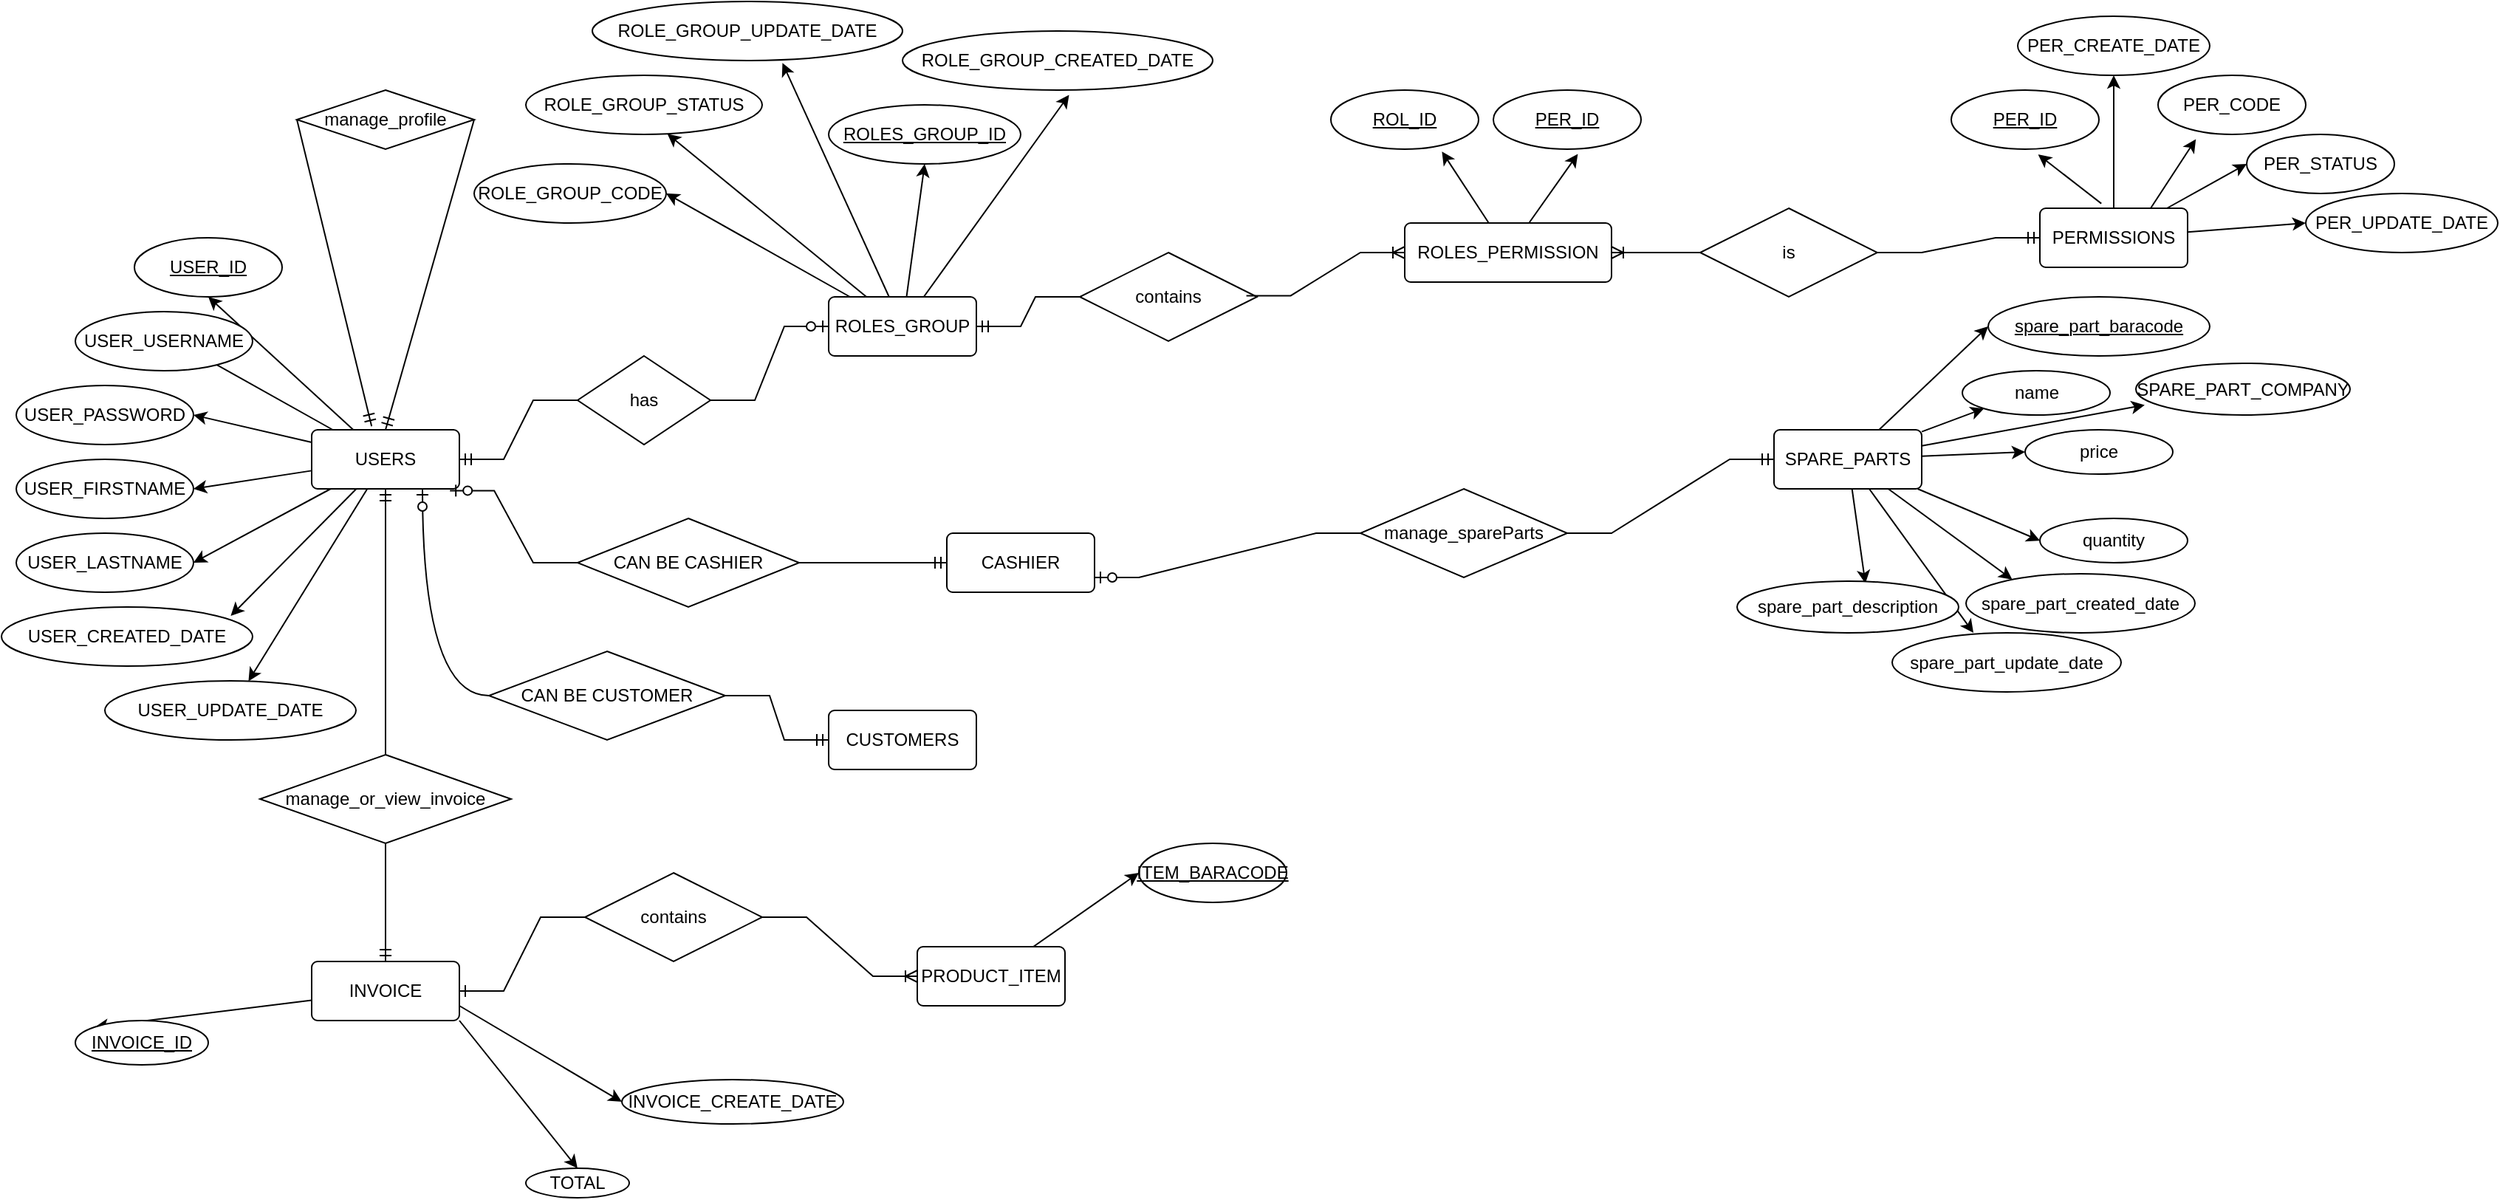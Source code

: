 <mxfile version="16.5.1" type="device"><diagram id="R2lEEEUBdFMjLlhIrx00" name="Page-1"><mxGraphModel dx="2143" dy="1911" grid="1" gridSize="10" guides="1" tooltips="1" connect="1" arrows="1" fold="1" page="1" pageScale="1" pageWidth="850" pageHeight="1100" math="0" shadow="0" extFonts="Permanent Marker^https://fonts.googleapis.com/css?family=Permanent+Marker"><root><mxCell id="0"/><mxCell id="1" parent="0"/><mxCell id="tmvhYx1YZuwU9j_WkLw_-8" value="USER_ID" style="ellipse;whiteSpace=wrap;html=1;align=center;fontStyle=4;" vertex="1" parent="1"><mxGeometry x="-80" y="100" width="100" height="40" as="geometry"/></mxCell><mxCell id="tmvhYx1YZuwU9j_WkLw_-16" style="edgeStyle=none;rounded=0;orthogonalLoop=1;jettySize=auto;html=1;entryX=0.5;entryY=1;entryDx=0;entryDy=0;" edge="1" parent="1" source="tmvhYx1YZuwU9j_WkLw_-9" target="tmvhYx1YZuwU9j_WkLw_-8"><mxGeometry relative="1" as="geometry"/></mxCell><mxCell id="tmvhYx1YZuwU9j_WkLw_-17" style="edgeStyle=none;rounded=0;orthogonalLoop=1;jettySize=auto;html=1;entryX=1;entryY=0.5;entryDx=0;entryDy=0;" edge="1" parent="1" source="tmvhYx1YZuwU9j_WkLw_-9" target="tmvhYx1YZuwU9j_WkLw_-10"><mxGeometry relative="1" as="geometry"/></mxCell><mxCell id="tmvhYx1YZuwU9j_WkLw_-18" style="edgeStyle=none;rounded=0;orthogonalLoop=1;jettySize=auto;html=1;entryX=0.304;entryY=0.07;entryDx=0;entryDy=0;entryPerimeter=0;" edge="1" parent="1" source="tmvhYx1YZuwU9j_WkLw_-9" target="tmvhYx1YZuwU9j_WkLw_-15"><mxGeometry relative="1" as="geometry"/></mxCell><mxCell id="tmvhYx1YZuwU9j_WkLw_-89" style="edgeStyle=none;rounded=0;orthogonalLoop=1;jettySize=auto;html=1;entryX=1;entryY=0.5;entryDx=0;entryDy=0;" edge="1" parent="1" source="tmvhYx1YZuwU9j_WkLw_-9" target="tmvhYx1YZuwU9j_WkLw_-88"><mxGeometry relative="1" as="geometry"/></mxCell><mxCell id="tmvhYx1YZuwU9j_WkLw_-91" style="edgeStyle=none;rounded=0;orthogonalLoop=1;jettySize=auto;html=1;entryX=1;entryY=0.5;entryDx=0;entryDy=0;" edge="1" parent="1" source="tmvhYx1YZuwU9j_WkLw_-9" target="tmvhYx1YZuwU9j_WkLw_-90"><mxGeometry relative="1" as="geometry"/></mxCell><mxCell id="tmvhYx1YZuwU9j_WkLw_-94" style="edgeStyle=none;rounded=0;orthogonalLoop=1;jettySize=auto;html=1;entryX=0.913;entryY=0.15;entryDx=0;entryDy=0;entryPerimeter=0;" edge="1" parent="1" source="tmvhYx1YZuwU9j_WkLw_-9" target="tmvhYx1YZuwU9j_WkLw_-92"><mxGeometry relative="1" as="geometry"/></mxCell><mxCell id="tmvhYx1YZuwU9j_WkLw_-96" style="edgeStyle=none;rounded=0;orthogonalLoop=1;jettySize=auto;html=1;" edge="1" parent="1" source="tmvhYx1YZuwU9j_WkLw_-9" target="tmvhYx1YZuwU9j_WkLw_-95"><mxGeometry relative="1" as="geometry"/></mxCell><mxCell id="tmvhYx1YZuwU9j_WkLw_-9" value="USERS" style="rounded=1;arcSize=10;whiteSpace=wrap;html=1;align=center;" vertex="1" parent="1"><mxGeometry x="40" y="230" width="100" height="40" as="geometry"/></mxCell><mxCell id="tmvhYx1YZuwU9j_WkLw_-10" value="USER_PASSWORD" style="ellipse;whiteSpace=wrap;html=1;align=center;" vertex="1" parent="1"><mxGeometry x="-160" y="200" width="120" height="40" as="geometry"/></mxCell><mxCell id="tmvhYx1YZuwU9j_WkLw_-15" value="USER_USERNAME" style="ellipse;whiteSpace=wrap;html=1;align=center;" vertex="1" parent="1"><mxGeometry x="-120" y="150" width="120" height="40" as="geometry"/></mxCell><mxCell id="tmvhYx1YZuwU9j_WkLw_-41" value="" style="edgeStyle=entityRelationEdgeStyle;fontSize=12;html=1;endArrow=ERmandOne;rounded=0;entryX=1;entryY=0.5;entryDx=0;entryDy=0;exitX=0;exitY=0.5;exitDx=0;exitDy=0;" edge="1" parent="1" source="tmvhYx1YZuwU9j_WkLw_-43" target="tmvhYx1YZuwU9j_WkLw_-9"><mxGeometry width="100" height="100" relative="1" as="geometry"><mxPoint x="280" y="210" as="sourcePoint"/><mxPoint x="160" y="260" as="targetPoint"/></mxGeometry></mxCell><mxCell id="tmvhYx1YZuwU9j_WkLw_-76" style="edgeStyle=none;rounded=0;orthogonalLoop=1;jettySize=auto;html=1;entryX=0.5;entryY=1;entryDx=0;entryDy=0;" edge="1" parent="1" source="tmvhYx1YZuwU9j_WkLw_-42" target="tmvhYx1YZuwU9j_WkLw_-75"><mxGeometry relative="1" as="geometry"/></mxCell><mxCell id="tmvhYx1YZuwU9j_WkLw_-81" style="edgeStyle=none;rounded=0;orthogonalLoop=1;jettySize=auto;html=1;entryX=1;entryY=0.5;entryDx=0;entryDy=0;" edge="1" parent="1" source="tmvhYx1YZuwU9j_WkLw_-42" target="tmvhYx1YZuwU9j_WkLw_-78"><mxGeometry relative="1" as="geometry"/></mxCell><mxCell id="tmvhYx1YZuwU9j_WkLw_-83" style="edgeStyle=none;rounded=0;orthogonalLoop=1;jettySize=auto;html=1;entryX=0.537;entryY=1.08;entryDx=0;entryDy=0;entryPerimeter=0;" edge="1" parent="1" source="tmvhYx1YZuwU9j_WkLw_-42" target="tmvhYx1YZuwU9j_WkLw_-82"><mxGeometry relative="1" as="geometry"/></mxCell><mxCell id="tmvhYx1YZuwU9j_WkLw_-85" style="edgeStyle=none;rounded=0;orthogonalLoop=1;jettySize=auto;html=1;entryX=0.613;entryY=1.04;entryDx=0;entryDy=0;entryPerimeter=0;" edge="1" parent="1" source="tmvhYx1YZuwU9j_WkLw_-42" target="tmvhYx1YZuwU9j_WkLw_-84"><mxGeometry relative="1" as="geometry"/></mxCell><mxCell id="tmvhYx1YZuwU9j_WkLw_-86" style="edgeStyle=none;rounded=0;orthogonalLoop=1;jettySize=auto;html=1;entryX=0.599;entryY=0.99;entryDx=0;entryDy=0;entryPerimeter=0;" edge="1" parent="1" source="tmvhYx1YZuwU9j_WkLw_-42" target="tmvhYx1YZuwU9j_WkLw_-79"><mxGeometry relative="1" as="geometry"/></mxCell><mxCell id="tmvhYx1YZuwU9j_WkLw_-42" value="ROLES_GROUP" style="rounded=1;arcSize=10;whiteSpace=wrap;html=1;align=center;" vertex="1" parent="1"><mxGeometry x="390" y="140" width="100" height="40" as="geometry"/></mxCell><mxCell id="tmvhYx1YZuwU9j_WkLw_-43" value="has" style="shape=rhombus;perimeter=rhombusPerimeter;whiteSpace=wrap;html=1;align=center;" vertex="1" parent="1"><mxGeometry x="220" y="180" width="90" height="60" as="geometry"/></mxCell><mxCell id="tmvhYx1YZuwU9j_WkLw_-46" value="is" style="shape=rhombus;perimeter=rhombusPerimeter;whiteSpace=wrap;html=1;align=center;" vertex="1" parent="1"><mxGeometry x="980" y="80" width="120" height="60" as="geometry"/></mxCell><mxCell id="tmvhYx1YZuwU9j_WkLw_-73" style="edgeStyle=none;rounded=0;orthogonalLoop=1;jettySize=auto;html=1;entryX=0.572;entryY=1.08;entryDx=0;entryDy=0;entryPerimeter=0;" edge="1" parent="1" source="tmvhYx1YZuwU9j_WkLw_-47" target="tmvhYx1YZuwU9j_WkLw_-71"><mxGeometry relative="1" as="geometry"/></mxCell><mxCell id="tmvhYx1YZuwU9j_WkLw_-74" style="edgeStyle=none;rounded=0;orthogonalLoop=1;jettySize=auto;html=1;entryX=0.752;entryY=1.04;entryDx=0;entryDy=0;entryPerimeter=0;" edge="1" parent="1" source="tmvhYx1YZuwU9j_WkLw_-47" target="tmvhYx1YZuwU9j_WkLw_-72"><mxGeometry relative="1" as="geometry"/></mxCell><mxCell id="tmvhYx1YZuwU9j_WkLw_-47" value="ROLES_PERMISSION" style="rounded=1;arcSize=10;whiteSpace=wrap;html=1;align=center;" vertex="1" parent="1"><mxGeometry x="780" y="90" width="140" height="40" as="geometry"/></mxCell><mxCell id="tmvhYx1YZuwU9j_WkLw_-48" value="contains" style="shape=rhombus;perimeter=rhombusPerimeter;whiteSpace=wrap;html=1;align=center;" vertex="1" parent="1"><mxGeometry x="560" y="110" width="120" height="60" as="geometry"/></mxCell><mxCell id="tmvhYx1YZuwU9j_WkLw_-50" value="" style="edgeStyle=entityRelationEdgeStyle;fontSize=12;html=1;endArrow=ERmandOne;rounded=0;exitX=0;exitY=0.5;exitDx=0;exitDy=0;entryX=1;entryY=0.5;entryDx=0;entryDy=0;" edge="1" parent="1" source="tmvhYx1YZuwU9j_WkLw_-48" target="tmvhYx1YZuwU9j_WkLw_-42"><mxGeometry width="100" height="100" relative="1" as="geometry"><mxPoint x="425" y="260" as="sourcePoint"/><mxPoint x="525" y="160" as="targetPoint"/></mxGeometry></mxCell><mxCell id="tmvhYx1YZuwU9j_WkLw_-51" value="" style="edgeStyle=entityRelationEdgeStyle;fontSize=12;html=1;endArrow=ERoneToMany;rounded=0;entryX=0;entryY=0.5;entryDx=0;entryDy=0;exitX=0.94;exitY=0.487;exitDx=0;exitDy=0;exitPerimeter=0;" edge="1" parent="1" source="tmvhYx1YZuwU9j_WkLw_-48" target="tmvhYx1YZuwU9j_WkLw_-47"><mxGeometry width="100" height="100" relative="1" as="geometry"><mxPoint x="620" y="360" as="sourcePoint"/><mxPoint x="720" y="260" as="targetPoint"/></mxGeometry></mxCell><mxCell id="tmvhYx1YZuwU9j_WkLw_-52" style="edgeStyle=none;rounded=0;orthogonalLoop=1;jettySize=auto;html=1;exitX=1;exitY=1;exitDx=0;exitDy=0;" edge="1" parent="1" source="tmvhYx1YZuwU9j_WkLw_-48" target="tmvhYx1YZuwU9j_WkLw_-48"><mxGeometry relative="1" as="geometry"/></mxCell><mxCell id="tmvhYx1YZuwU9j_WkLw_-61" style="edgeStyle=none;rounded=0;orthogonalLoop=1;jettySize=auto;html=1;entryX=0.256;entryY=1.08;entryDx=0;entryDy=0;entryPerimeter=0;exitX=0.75;exitY=0;exitDx=0;exitDy=0;" edge="1" parent="1" source="tmvhYx1YZuwU9j_WkLw_-53" target="tmvhYx1YZuwU9j_WkLw_-59"><mxGeometry relative="1" as="geometry"/></mxCell><mxCell id="tmvhYx1YZuwU9j_WkLw_-62" style="edgeStyle=none;rounded=0;orthogonalLoop=1;jettySize=auto;html=1;entryX=0.588;entryY=1.09;entryDx=0;entryDy=0;entryPerimeter=0;exitX=0.416;exitY=-0.08;exitDx=0;exitDy=0;exitPerimeter=0;" edge="1" parent="1" source="tmvhYx1YZuwU9j_WkLw_-53" target="tmvhYx1YZuwU9j_WkLw_-58"><mxGeometry relative="1" as="geometry"/></mxCell><mxCell id="tmvhYx1YZuwU9j_WkLw_-66" style="edgeStyle=orthogonalEdgeStyle;rounded=0;orthogonalLoop=1;jettySize=auto;html=1;entryX=0.5;entryY=1;entryDx=0;entryDy=0;" edge="1" parent="1" source="tmvhYx1YZuwU9j_WkLw_-53" target="tmvhYx1YZuwU9j_WkLw_-63"><mxGeometry relative="1" as="geometry"/></mxCell><mxCell id="tmvhYx1YZuwU9j_WkLw_-68" style="edgeStyle=none;rounded=0;orthogonalLoop=1;jettySize=auto;html=1;entryX=0;entryY=0.5;entryDx=0;entryDy=0;" edge="1" parent="1" source="tmvhYx1YZuwU9j_WkLw_-53" target="tmvhYx1YZuwU9j_WkLw_-67"><mxGeometry relative="1" as="geometry"/></mxCell><mxCell id="tmvhYx1YZuwU9j_WkLw_-70" style="edgeStyle=none;rounded=0;orthogonalLoop=1;jettySize=auto;html=1;entryX=0;entryY=0.5;entryDx=0;entryDy=0;" edge="1" parent="1" source="tmvhYx1YZuwU9j_WkLw_-53" target="tmvhYx1YZuwU9j_WkLw_-69"><mxGeometry relative="1" as="geometry"/></mxCell><mxCell id="tmvhYx1YZuwU9j_WkLw_-53" value="PERMISSIONS" style="rounded=1;arcSize=10;whiteSpace=wrap;html=1;align=center;" vertex="1" parent="1"><mxGeometry x="1210" y="80" width="100" height="40" as="geometry"/></mxCell><mxCell id="tmvhYx1YZuwU9j_WkLw_-54" value="" style="edgeStyle=entityRelationEdgeStyle;fontSize=12;html=1;endArrow=ERoneToMany;rounded=0;entryX=1;entryY=0.5;entryDx=0;entryDy=0;exitX=0;exitY=0.5;exitDx=0;exitDy=0;" edge="1" parent="1" source="tmvhYx1YZuwU9j_WkLw_-46" target="tmvhYx1YZuwU9j_WkLw_-47"><mxGeometry width="100" height="100" relative="1" as="geometry"><mxPoint x="860" y="219.22" as="sourcePoint"/><mxPoint x="967.2" y="190" as="targetPoint"/></mxGeometry></mxCell><mxCell id="tmvhYx1YZuwU9j_WkLw_-56" value="" style="edgeStyle=entityRelationEdgeStyle;fontSize=12;html=1;endArrow=ERmandOne;rounded=0;entryX=0;entryY=0.5;entryDx=0;entryDy=0;" edge="1" parent="1" source="tmvhYx1YZuwU9j_WkLw_-46" target="tmvhYx1YZuwU9j_WkLw_-53"><mxGeometry width="100" height="100" relative="1" as="geometry"><mxPoint x="1080" y="230" as="sourcePoint"/><mxPoint x="1010" y="250" as="targetPoint"/></mxGeometry></mxCell><mxCell id="tmvhYx1YZuwU9j_WkLw_-58" value="PER_ID" style="ellipse;whiteSpace=wrap;html=1;align=center;fontStyle=4;" vertex="1" parent="1"><mxGeometry x="1150" width="100" height="40" as="geometry"/></mxCell><mxCell id="tmvhYx1YZuwU9j_WkLw_-59" value="PER_CODE" style="ellipse;whiteSpace=wrap;html=1;align=center;" vertex="1" parent="1"><mxGeometry x="1290" y="-10" width="100" height="40" as="geometry"/></mxCell><mxCell id="tmvhYx1YZuwU9j_WkLw_-63" value="PER_CREATE_DATE" style="ellipse;whiteSpace=wrap;html=1;align=center;" vertex="1" parent="1"><mxGeometry x="1195" y="-50" width="130" height="40" as="geometry"/></mxCell><mxCell id="tmvhYx1YZuwU9j_WkLw_-67" value="PER_UPDATE_DATE" style="ellipse;whiteSpace=wrap;html=1;align=center;" vertex="1" parent="1"><mxGeometry x="1390" y="70" width="130" height="40" as="geometry"/></mxCell><mxCell id="tmvhYx1YZuwU9j_WkLw_-69" value="PER_STATUS" style="ellipse;whiteSpace=wrap;html=1;align=center;" vertex="1" parent="1"><mxGeometry x="1350" y="30" width="100" height="40" as="geometry"/></mxCell><mxCell id="tmvhYx1YZuwU9j_WkLw_-71" value="PER_ID" style="ellipse;whiteSpace=wrap;html=1;align=center;fontStyle=4;" vertex="1" parent="1"><mxGeometry x="840" width="100" height="40" as="geometry"/></mxCell><mxCell id="tmvhYx1YZuwU9j_WkLw_-72" value="ROL_ID" style="ellipse;whiteSpace=wrap;html=1;align=center;fontStyle=4;" vertex="1" parent="1"><mxGeometry x="730" width="100" height="40" as="geometry"/></mxCell><mxCell id="tmvhYx1YZuwU9j_WkLw_-75" value="ROLES_GROUP_ID" style="ellipse;whiteSpace=wrap;html=1;align=center;fontStyle=4;" vertex="1" parent="1"><mxGeometry x="390" y="10" width="130" height="40" as="geometry"/></mxCell><mxCell id="tmvhYx1YZuwU9j_WkLw_-78" value="ROLE_GROUP_CODE" style="ellipse;whiteSpace=wrap;html=1;align=center;" vertex="1" parent="1"><mxGeometry x="150" y="50" width="130" height="40" as="geometry"/></mxCell><mxCell id="tmvhYx1YZuwU9j_WkLw_-79" value="ROLE_GROUP_STATUS" style="ellipse;whiteSpace=wrap;html=1;align=center;" vertex="1" parent="1"><mxGeometry x="185" y="-10" width="160" height="40" as="geometry"/></mxCell><mxCell id="tmvhYx1YZuwU9j_WkLw_-82" value="ROLE_GROUP_CREATED_DATE" style="ellipse;whiteSpace=wrap;html=1;align=center;" vertex="1" parent="1"><mxGeometry x="440" y="-40" width="210" height="40" as="geometry"/></mxCell><mxCell id="tmvhYx1YZuwU9j_WkLw_-84" value="ROLE_GROUP_UPDATE_DATE" style="ellipse;whiteSpace=wrap;html=1;align=center;" vertex="1" parent="1"><mxGeometry x="230" y="-60" width="210" height="40" as="geometry"/></mxCell><mxCell id="tmvhYx1YZuwU9j_WkLw_-87" style="edgeStyle=none;rounded=0;orthogonalLoop=1;jettySize=auto;html=1;exitX=1;exitY=1;exitDx=0;exitDy=0;" edge="1" parent="1" source="tmvhYx1YZuwU9j_WkLw_-10" target="tmvhYx1YZuwU9j_WkLw_-10"><mxGeometry relative="1" as="geometry"/></mxCell><mxCell id="tmvhYx1YZuwU9j_WkLw_-88" value="USER_FIRSTNAME" style="ellipse;whiteSpace=wrap;html=1;align=center;" vertex="1" parent="1"><mxGeometry x="-160" y="250" width="120" height="40" as="geometry"/></mxCell><mxCell id="tmvhYx1YZuwU9j_WkLw_-90" value="USER_LASTNAME" style="ellipse;whiteSpace=wrap;html=1;align=center;" vertex="1" parent="1"><mxGeometry x="-160" y="300" width="120" height="40" as="geometry"/></mxCell><mxCell id="tmvhYx1YZuwU9j_WkLw_-92" value="USER_CREATED_DATE" style="ellipse;whiteSpace=wrap;html=1;align=center;" vertex="1" parent="1"><mxGeometry x="-170" y="350" width="170" height="40" as="geometry"/></mxCell><mxCell id="tmvhYx1YZuwU9j_WkLw_-95" value="USER_UPDATE_DATE" style="ellipse;whiteSpace=wrap;html=1;align=center;" vertex="1" parent="1"><mxGeometry x="-100" y="400" width="170" height="40" as="geometry"/></mxCell><mxCell id="tmvhYx1YZuwU9j_WkLw_-98" value="CASHIER" style="rounded=1;arcSize=10;whiteSpace=wrap;html=1;align=center;" vertex="1" parent="1"><mxGeometry x="470" y="300" width="100" height="40" as="geometry"/></mxCell><mxCell id="tmvhYx1YZuwU9j_WkLw_-99" value="CAN BE CASHIER" style="shape=rhombus;perimeter=rhombusPerimeter;whiteSpace=wrap;html=1;align=center;" vertex="1" parent="1"><mxGeometry x="220" y="290" width="150" height="60" as="geometry"/></mxCell><mxCell id="tmvhYx1YZuwU9j_WkLw_-110" value="" style="edgeStyle=entityRelationEdgeStyle;fontSize=12;html=1;endArrow=ERmandOne;rounded=0;exitX=1;exitY=0.5;exitDx=0;exitDy=0;entryX=0;entryY=0.5;entryDx=0;entryDy=0;" edge="1" parent="1" source="tmvhYx1YZuwU9j_WkLw_-99" target="tmvhYx1YZuwU9j_WkLw_-98"><mxGeometry width="100" height="100" relative="1" as="geometry"><mxPoint x="510" y="380" as="sourcePoint"/><mxPoint x="390" y="330" as="targetPoint"/></mxGeometry></mxCell><mxCell id="tmvhYx1YZuwU9j_WkLw_-114" value="CAN BE CUSTOMER" style="shape=rhombus;perimeter=rhombusPerimeter;whiteSpace=wrap;html=1;align=center;" vertex="1" parent="1"><mxGeometry x="160" y="380" width="160" height="60" as="geometry"/></mxCell><mxCell id="tmvhYx1YZuwU9j_WkLw_-116" value="CUSTOMERS" style="rounded=1;arcSize=10;whiteSpace=wrap;html=1;align=center;" vertex="1" parent="1"><mxGeometry x="390" y="420" width="100" height="40" as="geometry"/></mxCell><mxCell id="tmvhYx1YZuwU9j_WkLw_-118" value="" style="edgeStyle=entityRelationEdgeStyle;fontSize=12;html=1;endArrow=ERmandOne;rounded=0;exitX=1;exitY=0.5;exitDx=0;exitDy=0;entryX=0;entryY=0.5;entryDx=0;entryDy=0;" edge="1" parent="1" source="tmvhYx1YZuwU9j_WkLw_-114" target="tmvhYx1YZuwU9j_WkLw_-116"><mxGeometry width="100" height="100" relative="1" as="geometry"><mxPoint x="320" y="409.5" as="sourcePoint"/><mxPoint x="400" y="420" as="targetPoint"/></mxGeometry></mxCell><mxCell id="tmvhYx1YZuwU9j_WkLw_-156" style="edgeStyle=none;rounded=0;orthogonalLoop=1;jettySize=auto;html=1;entryX=0;entryY=0;entryDx=0;entryDy=0;elbow=vertical;" edge="1" parent="1" source="tmvhYx1YZuwU9j_WkLw_-123" target="tmvhYx1YZuwU9j_WkLw_-155"><mxGeometry relative="1" as="geometry"/></mxCell><mxCell id="tmvhYx1YZuwU9j_WkLw_-158" style="edgeStyle=none;rounded=0;orthogonalLoop=1;jettySize=auto;html=1;entryX=0;entryY=0.5;entryDx=0;entryDy=0;elbow=vertical;exitX=1;exitY=0.75;exitDx=0;exitDy=0;" edge="1" parent="1" source="tmvhYx1YZuwU9j_WkLw_-123" target="tmvhYx1YZuwU9j_WkLw_-157"><mxGeometry relative="1" as="geometry"><mxPoint x="140" y="630" as="sourcePoint"/></mxGeometry></mxCell><mxCell id="tmvhYx1YZuwU9j_WkLw_-160" style="edgeStyle=none;rounded=0;orthogonalLoop=1;jettySize=auto;html=1;entryX=0.5;entryY=0;entryDx=0;entryDy=0;elbow=vertical;exitX=1;exitY=1;exitDx=0;exitDy=0;" edge="1" parent="1" source="tmvhYx1YZuwU9j_WkLw_-123" target="tmvhYx1YZuwU9j_WkLw_-159"><mxGeometry relative="1" as="geometry"><Array as="points"/></mxGeometry></mxCell><mxCell id="tmvhYx1YZuwU9j_WkLw_-123" value="INVOICE" style="rounded=1;arcSize=10;whiteSpace=wrap;html=1;align=center;" vertex="1" parent="1"><mxGeometry x="40" y="590" width="100" height="40" as="geometry"/></mxCell><mxCell id="tmvhYx1YZuwU9j_WkLw_-125" value="manage_spareParts" style="shape=rhombus;perimeter=rhombusPerimeter;whiteSpace=wrap;html=1;align=center;" vertex="1" parent="1"><mxGeometry x="750" y="270" width="140" height="60" as="geometry"/></mxCell><mxCell id="tmvhYx1YZuwU9j_WkLw_-128" value="" style="edgeStyle=entityRelationEdgeStyle;fontSize=12;html=1;endArrow=ERmandOne;rounded=0;elbow=vertical;entryX=0;entryY=0.5;entryDx=0;entryDy=0;exitX=1;exitY=0.5;exitDx=0;exitDy=0;" edge="1" parent="1" source="tmvhYx1YZuwU9j_WkLw_-125" target="tmvhYx1YZuwU9j_WkLw_-129"><mxGeometry width="100" height="100" relative="1" as="geometry"><mxPoint x="480" y="720" as="sourcePoint"/><mxPoint x="580" y="620" as="targetPoint"/></mxGeometry></mxCell><mxCell id="tmvhYx1YZuwU9j_WkLw_-140" style="edgeStyle=none;rounded=0;orthogonalLoop=1;jettySize=auto;html=1;elbow=vertical;entryX=0;entryY=0.5;entryDx=0;entryDy=0;" edge="1" parent="1" source="tmvhYx1YZuwU9j_WkLw_-129" target="tmvhYx1YZuwU9j_WkLw_-138"><mxGeometry relative="1" as="geometry"/></mxCell><mxCell id="tmvhYx1YZuwU9j_WkLw_-142" style="edgeStyle=none;rounded=0;orthogonalLoop=1;jettySize=auto;html=1;entryX=0;entryY=0.5;entryDx=0;entryDy=0;elbow=vertical;" edge="1" parent="1" source="tmvhYx1YZuwU9j_WkLw_-129" target="tmvhYx1YZuwU9j_WkLw_-141"><mxGeometry relative="1" as="geometry"/></mxCell><mxCell id="tmvhYx1YZuwU9j_WkLw_-147" style="edgeStyle=none;rounded=0;orthogonalLoop=1;jettySize=auto;html=1;entryX=0;entryY=0.5;entryDx=0;entryDy=0;elbow=vertical;" edge="1" parent="1" source="tmvhYx1YZuwU9j_WkLw_-129" target="tmvhYx1YZuwU9j_WkLw_-143"><mxGeometry relative="1" as="geometry"/></mxCell><mxCell id="tmvhYx1YZuwU9j_WkLw_-148" style="edgeStyle=none;rounded=0;orthogonalLoop=1;jettySize=auto;html=1;entryX=0.202;entryY=0.097;entryDx=0;entryDy=0;entryPerimeter=0;elbow=vertical;" edge="1" parent="1" source="tmvhYx1YZuwU9j_WkLw_-129" target="tmvhYx1YZuwU9j_WkLw_-144"><mxGeometry relative="1" as="geometry"/></mxCell><mxCell id="tmvhYx1YZuwU9j_WkLw_-149" style="edgeStyle=none;rounded=0;orthogonalLoop=1;jettySize=auto;html=1;entryX=0.355;entryY=0;entryDx=0;entryDy=0;entryPerimeter=0;elbow=vertical;" edge="1" parent="1" source="tmvhYx1YZuwU9j_WkLw_-129" target="tmvhYx1YZuwU9j_WkLw_-145"><mxGeometry relative="1" as="geometry"/></mxCell><mxCell id="tmvhYx1YZuwU9j_WkLw_-150" style="edgeStyle=none;rounded=0;orthogonalLoop=1;jettySize=auto;html=1;entryX=0;entryY=1;entryDx=0;entryDy=0;elbow=vertical;" edge="1" parent="1" source="tmvhYx1YZuwU9j_WkLw_-129" target="tmvhYx1YZuwU9j_WkLw_-146"><mxGeometry relative="1" as="geometry"/></mxCell><mxCell id="tmvhYx1YZuwU9j_WkLw_-152" style="edgeStyle=none;rounded=0;orthogonalLoop=1;jettySize=auto;html=1;entryX=0.579;entryY=0.044;entryDx=0;entryDy=0;entryPerimeter=0;elbow=vertical;" edge="1" parent="1" source="tmvhYx1YZuwU9j_WkLw_-129" target="tmvhYx1YZuwU9j_WkLw_-151"><mxGeometry relative="1" as="geometry"/></mxCell><mxCell id="tmvhYx1YZuwU9j_WkLw_-173" style="edgeStyle=none;rounded=0;orthogonalLoop=1;jettySize=auto;html=1;elbow=vertical;entryX=0.041;entryY=0.807;entryDx=0;entryDy=0;entryPerimeter=0;" edge="1" parent="1" source="tmvhYx1YZuwU9j_WkLw_-129" target="tmvhYx1YZuwU9j_WkLw_-172"><mxGeometry relative="1" as="geometry"/></mxCell><mxCell id="tmvhYx1YZuwU9j_WkLw_-129" value="SPARE_PARTS" style="rounded=1;arcSize=10;whiteSpace=wrap;html=1;align=center;" vertex="1" parent="1"><mxGeometry x="1030" y="230" width="100" height="40" as="geometry"/></mxCell><mxCell id="tmvhYx1YZuwU9j_WkLw_-132" value="" style="edgeStyle=entityRelationEdgeStyle;fontSize=12;html=1;endArrow=ERzeroToOne;endFill=1;rounded=0;elbow=vertical;entryX=0.936;entryY=1.03;entryDx=0;entryDy=0;entryPerimeter=0;" edge="1" parent="1" source="tmvhYx1YZuwU9j_WkLw_-99" target="tmvhYx1YZuwU9j_WkLw_-9"><mxGeometry width="100" height="100" relative="1" as="geometry"><mxPoint x="240" y="310" as="sourcePoint"/><mxPoint x="340" y="210" as="targetPoint"/></mxGeometry></mxCell><mxCell id="tmvhYx1YZuwU9j_WkLw_-133" value="" style="edgeStyle=orthogonalEdgeStyle;fontSize=12;html=1;endArrow=ERzeroToOne;endFill=1;rounded=0;elbow=vertical;entryX=0.75;entryY=1;entryDx=0;entryDy=0;exitX=0;exitY=0.5;exitDx=0;exitDy=0;curved=1;" edge="1" parent="1" source="tmvhYx1YZuwU9j_WkLw_-114" target="tmvhYx1YZuwU9j_WkLw_-9"><mxGeometry width="100" height="100" relative="1" as="geometry"><mxPoint x="60" y="440" as="sourcePoint"/><mxPoint x="160" y="340" as="targetPoint"/></mxGeometry></mxCell><mxCell id="tmvhYx1YZuwU9j_WkLw_-137" value="" style="edgeStyle=entityRelationEdgeStyle;fontSize=12;html=1;endArrow=ERzeroToOne;endFill=1;rounded=0;elbow=vertical;entryX=1;entryY=0.75;entryDx=0;entryDy=0;exitX=0;exitY=0.5;exitDx=0;exitDy=0;" edge="1" parent="1" source="tmvhYx1YZuwU9j_WkLw_-125" target="tmvhYx1YZuwU9j_WkLw_-98"><mxGeometry width="100" height="100" relative="1" as="geometry"><mxPoint x="680" y="400" as="sourcePoint"/><mxPoint x="590" y="390" as="targetPoint"/></mxGeometry></mxCell><mxCell id="tmvhYx1YZuwU9j_WkLw_-138" value="spare_part_baracode" style="ellipse;whiteSpace=wrap;html=1;align=center;fontStyle=4;" vertex="1" parent="1"><mxGeometry x="1175" y="140" width="150" height="40" as="geometry"/></mxCell><mxCell id="tmvhYx1YZuwU9j_WkLw_-141" value="price" style="ellipse;whiteSpace=wrap;html=1;align=center;" vertex="1" parent="1"><mxGeometry x="1200" y="230" width="100" height="30" as="geometry"/></mxCell><mxCell id="tmvhYx1YZuwU9j_WkLw_-143" value="quantity" style="ellipse;whiteSpace=wrap;html=1;align=center;" vertex="1" parent="1"><mxGeometry x="1210" y="290" width="100" height="30" as="geometry"/></mxCell><mxCell id="tmvhYx1YZuwU9j_WkLw_-144" value="spare_part_created_date" style="ellipse;whiteSpace=wrap;html=1;align=center;" vertex="1" parent="1"><mxGeometry x="1160" y="327.5" width="155" height="40" as="geometry"/></mxCell><mxCell id="tmvhYx1YZuwU9j_WkLw_-145" value="spare_part_update_date" style="ellipse;whiteSpace=wrap;html=1;align=center;" vertex="1" parent="1"><mxGeometry x="1110" y="367.5" width="155" height="40" as="geometry"/></mxCell><mxCell id="tmvhYx1YZuwU9j_WkLw_-146" value="name" style="ellipse;whiteSpace=wrap;html=1;align=center;" vertex="1" parent="1"><mxGeometry x="1157.5" y="190" width="100" height="30" as="geometry"/></mxCell><mxCell id="tmvhYx1YZuwU9j_WkLw_-151" value="spare_part_description" style="ellipse;whiteSpace=wrap;html=1;align=center;" vertex="1" parent="1"><mxGeometry x="1005" y="332.5" width="150" height="35" as="geometry"/></mxCell><mxCell id="tmvhYx1YZuwU9j_WkLw_-155" value="INVOICE_ID" style="ellipse;whiteSpace=wrap;html=1;align=center;fontStyle=4;" vertex="1" parent="1"><mxGeometry x="-120" y="630" width="90" height="30" as="geometry"/></mxCell><mxCell id="tmvhYx1YZuwU9j_WkLw_-157" value="INVOICE_CREATE_DATE" style="ellipse;whiteSpace=wrap;html=1;align=center;" vertex="1" parent="1"><mxGeometry x="250" y="670" width="150" height="30" as="geometry"/></mxCell><mxCell id="tmvhYx1YZuwU9j_WkLw_-159" value="TOTAL" style="ellipse;whiteSpace=wrap;html=1;align=center;" vertex="1" parent="1"><mxGeometry x="185" y="730" width="70" height="20" as="geometry"/></mxCell><mxCell id="tmvhYx1YZuwU9j_WkLw_-166" value="manage_profile" style="shape=rhombus;perimeter=rhombusPerimeter;whiteSpace=wrap;html=1;align=center;" vertex="1" parent="1"><mxGeometry x="30" width="120" height="40" as="geometry"/></mxCell><mxCell id="tmvhYx1YZuwU9j_WkLw_-169" value="" style="fontSize=12;html=1;endArrow=ERmandOne;rounded=0;elbow=vertical;entryX=0.5;entryY=0;entryDx=0;entryDy=0;exitX=1;exitY=0.5;exitDx=0;exitDy=0;" edge="1" parent="1" source="tmvhYx1YZuwU9j_WkLw_-166" target="tmvhYx1YZuwU9j_WkLw_-9"><mxGeometry width="100" height="100" relative="1" as="geometry"><mxPoint x="100" y="260" as="sourcePoint"/><mxPoint x="200" y="160" as="targetPoint"/></mxGeometry></mxCell><mxCell id="tmvhYx1YZuwU9j_WkLw_-170" value="" style="fontSize=12;html=1;endArrow=ERmandOne;rounded=0;elbow=vertical;entryX=0.406;entryY=-0.06;entryDx=0;entryDy=0;exitX=0;exitY=0.5;exitDx=0;exitDy=0;entryPerimeter=0;" edge="1" parent="1" source="tmvhYx1YZuwU9j_WkLw_-166" target="tmvhYx1YZuwU9j_WkLw_-9"><mxGeometry width="100" height="100" relative="1" as="geometry"><mxPoint x="113" y="240.32" as="sourcePoint"/><mxPoint x="170" y="155" as="targetPoint"/></mxGeometry></mxCell><mxCell id="tmvhYx1YZuwU9j_WkLw_-172" value="SPARE_PART_COMPANY" style="ellipse;whiteSpace=wrap;html=1;align=center;" vertex="1" parent="1"><mxGeometry x="1275" y="185" width="145" height="35" as="geometry"/></mxCell><mxCell id="tmvhYx1YZuwU9j_WkLw_-174" style="edgeStyle=none;rounded=0;orthogonalLoop=1;jettySize=auto;html=1;exitX=0.5;exitY=1;exitDx=0;exitDy=0;elbow=vertical;" edge="1" parent="1" source="tmvhYx1YZuwU9j_WkLw_-145" target="tmvhYx1YZuwU9j_WkLw_-145"><mxGeometry relative="1" as="geometry"/></mxCell><mxCell id="tmvhYx1YZuwU9j_WkLw_-175" value="manage_or_view_invoice" style="shape=rhombus;perimeter=rhombusPerimeter;whiteSpace=wrap;html=1;align=center;" vertex="1" parent="1"><mxGeometry x="5" y="450" width="170" height="60" as="geometry"/></mxCell><mxCell id="tmvhYx1YZuwU9j_WkLw_-176" value="" style="fontSize=12;html=1;endArrow=ERmandOne;rounded=0;elbow=vertical;entryX=0.5;entryY=1;entryDx=0;entryDy=0;exitX=0.5;exitY=0;exitDx=0;exitDy=0;" edge="1" parent="1" source="tmvhYx1YZuwU9j_WkLw_-175" target="tmvhYx1YZuwU9j_WkLw_-9"><mxGeometry width="100" height="100" relative="1" as="geometry"><mxPoint x="220" y="360.0" as="sourcePoint"/><mxPoint x="160" y="570" as="targetPoint"/></mxGeometry></mxCell><mxCell id="tmvhYx1YZuwU9j_WkLw_-177" value="" style="fontSize=12;html=1;endArrow=ERmandOne;rounded=0;elbow=vertical;exitX=0.5;exitY=1;exitDx=0;exitDy=0;entryX=0.5;entryY=0;entryDx=0;entryDy=0;" edge="1" parent="1" source="tmvhYx1YZuwU9j_WkLw_-175" target="tmvhYx1YZuwU9j_WkLw_-123"><mxGeometry width="100" height="100" relative="1" as="geometry"><mxPoint x="100" y="460" as="sourcePoint"/><mxPoint x="90" y="590" as="targetPoint"/></mxGeometry></mxCell><mxCell id="tmvhYx1YZuwU9j_WkLw_-178" value="" style="edgeStyle=entityRelationEdgeStyle;fontSize=12;html=1;endArrow=ERzeroToOne;endFill=1;rounded=0;elbow=vertical;entryX=0;entryY=0.5;entryDx=0;entryDy=0;exitX=1;exitY=0.5;exitDx=0;exitDy=0;" edge="1" parent="1" source="tmvhYx1YZuwU9j_WkLw_-43" target="tmvhYx1YZuwU9j_WkLw_-42"><mxGeometry width="100" height="100" relative="1" as="geometry"><mxPoint x="290" y="260" as="sourcePoint"/><mxPoint x="390" y="160" as="targetPoint"/></mxGeometry></mxCell><mxCell id="tmvhYx1YZuwU9j_WkLw_-184" style="edgeStyle=none;rounded=0;orthogonalLoop=1;jettySize=auto;html=1;entryX=0;entryY=0.5;entryDx=0;entryDy=0;elbow=vertical;" edge="1" parent="1" source="tmvhYx1YZuwU9j_WkLw_-179" target="tmvhYx1YZuwU9j_WkLw_-183"><mxGeometry relative="1" as="geometry"/></mxCell><mxCell id="tmvhYx1YZuwU9j_WkLw_-179" value="PRODUCT_ITEM" style="rounded=1;arcSize=10;whiteSpace=wrap;html=1;align=center;" vertex="1" parent="1"><mxGeometry x="450" y="580" width="100" height="40" as="geometry"/></mxCell><mxCell id="tmvhYx1YZuwU9j_WkLw_-180" value="contains" style="shape=rhombus;perimeter=rhombusPerimeter;whiteSpace=wrap;html=1;align=center;" vertex="1" parent="1"><mxGeometry x="225" y="530" width="120" height="60" as="geometry"/></mxCell><mxCell id="tmvhYx1YZuwU9j_WkLw_-181" value="" style="edgeStyle=entityRelationEdgeStyle;fontSize=12;html=1;endArrow=ERone;endFill=1;rounded=0;elbow=vertical;entryX=1;entryY=0.5;entryDx=0;entryDy=0;exitX=0;exitY=0.5;exitDx=0;exitDy=0;" edge="1" parent="1" source="tmvhYx1YZuwU9j_WkLw_-180" target="tmvhYx1YZuwU9j_WkLw_-123"><mxGeometry width="100" height="100" relative="1" as="geometry"><mxPoint x="175" y="650" as="sourcePoint"/><mxPoint x="275" y="550" as="targetPoint"/></mxGeometry></mxCell><mxCell id="tmvhYx1YZuwU9j_WkLw_-182" value="" style="edgeStyle=entityRelationEdgeStyle;fontSize=12;html=1;endArrow=ERoneToMany;rounded=0;elbow=vertical;exitX=1;exitY=0.5;exitDx=0;exitDy=0;entryX=0;entryY=0.5;entryDx=0;entryDy=0;" edge="1" parent="1" source="tmvhYx1YZuwU9j_WkLw_-180" target="tmvhYx1YZuwU9j_WkLw_-179"><mxGeometry width="100" height="100" relative="1" as="geometry"><mxPoint x="400" y="560" as="sourcePoint"/><mxPoint x="500" y="460" as="targetPoint"/></mxGeometry></mxCell><mxCell id="tmvhYx1YZuwU9j_WkLw_-183" value="ITEM_BARACODE" style="ellipse;whiteSpace=wrap;html=1;align=center;fontStyle=4;" vertex="1" parent="1"><mxGeometry x="600" y="510" width="100" height="40" as="geometry"/></mxCell></root></mxGraphModel></diagram></mxfile>